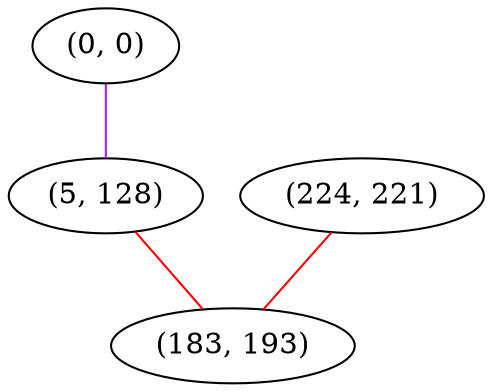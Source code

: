 graph "" {
"(0, 0)";
"(224, 221)";
"(5, 128)";
"(183, 193)";
"(0, 0)" -- "(5, 128)"  [color=purple, key=0, weight=4];
"(224, 221)" -- "(183, 193)"  [color=red, key=0, weight=1];
"(5, 128)" -- "(183, 193)"  [color=red, key=0, weight=1];
}

